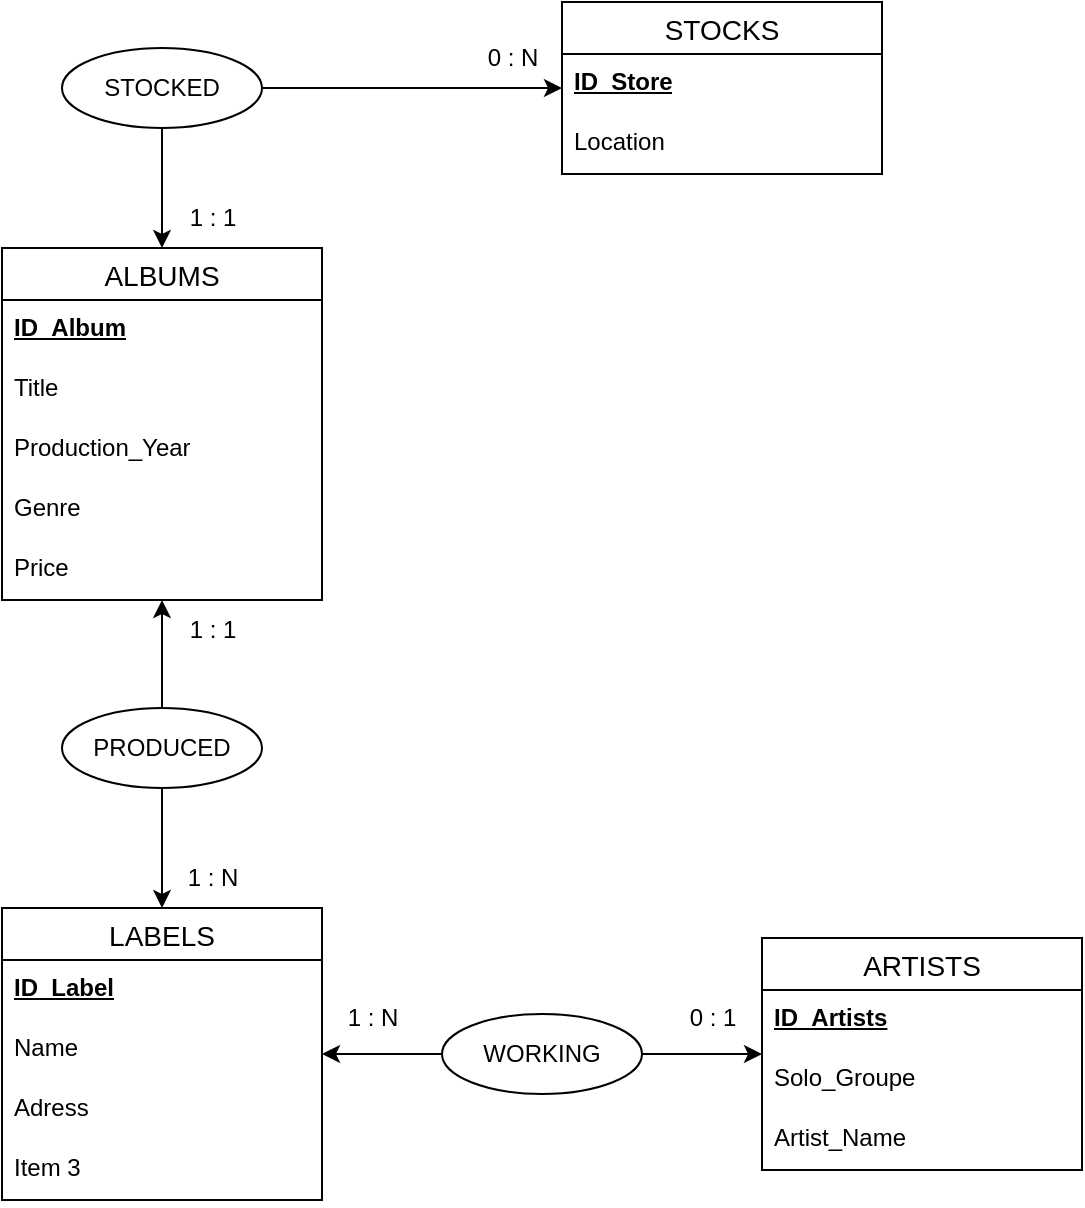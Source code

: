 <mxfile version="24.7.8" pages="3">
  <diagram name="Ex_1" id="Ax09-WIQw34Qy26GW4K-">
    <mxGraphModel dx="563" dy="827" grid="1" gridSize="10" guides="1" tooltips="1" connect="1" arrows="1" fold="1" page="1" pageScale="1" pageWidth="827" pageHeight="1169" math="0" shadow="0">
      <root>
        <mxCell id="0" />
        <mxCell id="1" parent="0" />
        <mxCell id="HRrgK-dxjiMdOrJLSD93-1" value="STOCKS" style="swimlane;fontStyle=0;childLayout=stackLayout;horizontal=1;startSize=26;horizontalStack=0;resizeParent=1;resizeParentMax=0;resizeLast=0;collapsible=1;marginBottom=0;align=center;fontSize=14;" vertex="1" parent="1">
          <mxGeometry x="400" y="197" width="160" height="86" as="geometry" />
        </mxCell>
        <mxCell id="HRrgK-dxjiMdOrJLSD93-2" value="&lt;b&gt;&lt;u&gt;ID_Store&lt;/u&gt;&lt;/b&gt;" style="text;strokeColor=none;fillColor=none;spacingLeft=4;spacingRight=4;overflow=hidden;rotatable=0;points=[[0,0.5],[1,0.5]];portConstraint=eastwest;fontSize=12;whiteSpace=wrap;html=1;" vertex="1" parent="HRrgK-dxjiMdOrJLSD93-1">
          <mxGeometry y="26" width="160" height="30" as="geometry" />
        </mxCell>
        <mxCell id="HRrgK-dxjiMdOrJLSD93-4" value="Location" style="text;strokeColor=none;fillColor=none;spacingLeft=4;spacingRight=4;overflow=hidden;rotatable=0;points=[[0,0.5],[1,0.5]];portConstraint=eastwest;fontSize=12;whiteSpace=wrap;html=1;" vertex="1" parent="HRrgK-dxjiMdOrJLSD93-1">
          <mxGeometry y="56" width="160" height="30" as="geometry" />
        </mxCell>
        <mxCell id="4DJXA86zMSIRc6f4gUfp-1" value="ARTISTS" style="swimlane;fontStyle=0;childLayout=stackLayout;horizontal=1;startSize=26;horizontalStack=0;resizeParent=1;resizeParentMax=0;resizeLast=0;collapsible=1;marginBottom=0;align=center;fontSize=14;" vertex="1" parent="1">
          <mxGeometry x="500" y="665" width="160" height="116" as="geometry" />
        </mxCell>
        <mxCell id="4DJXA86zMSIRc6f4gUfp-10" value="&lt;b&gt;&lt;u&gt;ID_Artists&lt;/u&gt;&lt;/b&gt;" style="text;strokeColor=none;fillColor=none;spacingLeft=4;spacingRight=4;overflow=hidden;rotatable=0;points=[[0,0.5],[1,0.5]];portConstraint=eastwest;fontSize=12;whiteSpace=wrap;html=1;" vertex="1" parent="4DJXA86zMSIRc6f4gUfp-1">
          <mxGeometry y="26" width="160" height="30" as="geometry" />
        </mxCell>
        <mxCell id="4DJXA86zMSIRc6f4gUfp-2" value="Solo_Groupe" style="text;strokeColor=none;fillColor=none;spacingLeft=4;spacingRight=4;overflow=hidden;rotatable=0;points=[[0,0.5],[1,0.5]];portConstraint=eastwest;fontSize=12;whiteSpace=wrap;html=1;" vertex="1" parent="4DJXA86zMSIRc6f4gUfp-1">
          <mxGeometry y="56" width="160" height="30" as="geometry" />
        </mxCell>
        <mxCell id="4DJXA86zMSIRc6f4gUfp-4" value="Artist_Name" style="text;strokeColor=none;fillColor=none;spacingLeft=4;spacingRight=4;overflow=hidden;rotatable=0;points=[[0,0.5],[1,0.5]];portConstraint=eastwest;fontSize=12;whiteSpace=wrap;html=1;" vertex="1" parent="4DJXA86zMSIRc6f4gUfp-1">
          <mxGeometry y="86" width="160" height="30" as="geometry" />
        </mxCell>
        <mxCell id="4DJXA86zMSIRc6f4gUfp-5" value="ALBUMS" style="swimlane;fontStyle=0;childLayout=stackLayout;horizontal=1;startSize=26;horizontalStack=0;resizeParent=1;resizeParentMax=0;resizeLast=0;collapsible=1;marginBottom=0;align=center;fontSize=14;" vertex="1" parent="1">
          <mxGeometry x="120" y="320" width="160" height="176" as="geometry" />
        </mxCell>
        <mxCell id="4DJXA86zMSIRc6f4gUfp-9" value="&lt;b&gt;&lt;u&gt;ID_Album&lt;/u&gt;&lt;/b&gt;" style="text;strokeColor=none;fillColor=none;spacingLeft=4;spacingRight=4;overflow=hidden;rotatable=0;points=[[0,0.5],[1,0.5]];portConstraint=eastwest;fontSize=12;whiteSpace=wrap;html=1;" vertex="1" parent="4DJXA86zMSIRc6f4gUfp-5">
          <mxGeometry y="26" width="160" height="30" as="geometry" />
        </mxCell>
        <mxCell id="4DJXA86zMSIRc6f4gUfp-6" value="Title" style="text;strokeColor=none;fillColor=none;spacingLeft=4;spacingRight=4;overflow=hidden;rotatable=0;points=[[0,0.5],[1,0.5]];portConstraint=eastwest;fontSize=12;whiteSpace=wrap;html=1;" vertex="1" parent="4DJXA86zMSIRc6f4gUfp-5">
          <mxGeometry y="56" width="160" height="30" as="geometry" />
        </mxCell>
        <mxCell id="4DJXA86zMSIRc6f4gUfp-7" value="Production_Year" style="text;strokeColor=none;fillColor=none;spacingLeft=4;spacingRight=4;overflow=hidden;rotatable=0;points=[[0,0.5],[1,0.5]];portConstraint=eastwest;fontSize=12;whiteSpace=wrap;html=1;" vertex="1" parent="4DJXA86zMSIRc6f4gUfp-5">
          <mxGeometry y="86" width="160" height="30" as="geometry" />
        </mxCell>
        <mxCell id="4DJXA86zMSIRc6f4gUfp-8" value="Genre" style="text;strokeColor=none;fillColor=none;spacingLeft=4;spacingRight=4;overflow=hidden;rotatable=0;points=[[0,0.5],[1,0.5]];portConstraint=eastwest;fontSize=12;whiteSpace=wrap;html=1;" vertex="1" parent="4DJXA86zMSIRc6f4gUfp-5">
          <mxGeometry y="116" width="160" height="30" as="geometry" />
        </mxCell>
        <mxCell id="4DJXA86zMSIRc6f4gUfp-35" value="Price" style="text;strokeColor=none;fillColor=none;spacingLeft=4;spacingRight=4;overflow=hidden;rotatable=0;points=[[0,0.5],[1,0.5]];portConstraint=eastwest;fontSize=12;whiteSpace=wrap;html=1;" vertex="1" parent="4DJXA86zMSIRc6f4gUfp-5">
          <mxGeometry y="146" width="160" height="30" as="geometry" />
        </mxCell>
        <mxCell id="4DJXA86zMSIRc6f4gUfp-15" value="LABELS" style="swimlane;fontStyle=0;childLayout=stackLayout;horizontal=1;startSize=26;horizontalStack=0;resizeParent=1;resizeParentMax=0;resizeLast=0;collapsible=1;marginBottom=0;align=center;fontSize=14;" vertex="1" parent="1">
          <mxGeometry x="120" y="650" width="160" height="146" as="geometry" />
        </mxCell>
        <mxCell id="4DJXA86zMSIRc6f4gUfp-16" value="&lt;b&gt;&lt;u&gt;ID_Label&lt;/u&gt;&lt;/b&gt;" style="text;strokeColor=none;fillColor=none;spacingLeft=4;spacingRight=4;overflow=hidden;rotatable=0;points=[[0,0.5],[1,0.5]];portConstraint=eastwest;fontSize=12;whiteSpace=wrap;html=1;" vertex="1" parent="4DJXA86zMSIRc6f4gUfp-15">
          <mxGeometry y="26" width="160" height="30" as="geometry" />
        </mxCell>
        <mxCell id="4DJXA86zMSIRc6f4gUfp-17" value="Name" style="text;strokeColor=none;fillColor=none;spacingLeft=4;spacingRight=4;overflow=hidden;rotatable=0;points=[[0,0.5],[1,0.5]];portConstraint=eastwest;fontSize=12;whiteSpace=wrap;html=1;" vertex="1" parent="4DJXA86zMSIRc6f4gUfp-15">
          <mxGeometry y="56" width="160" height="30" as="geometry" />
        </mxCell>
        <mxCell id="4DJXA86zMSIRc6f4gUfp-18" value="Adress" style="text;strokeColor=none;fillColor=none;spacingLeft=4;spacingRight=4;overflow=hidden;rotatable=0;points=[[0,0.5],[1,0.5]];portConstraint=eastwest;fontSize=12;whiteSpace=wrap;html=1;" vertex="1" parent="4DJXA86zMSIRc6f4gUfp-15">
          <mxGeometry y="86" width="160" height="30" as="geometry" />
        </mxCell>
        <mxCell id="4DJXA86zMSIRc6f4gUfp-19" value="Item 3" style="text;strokeColor=none;fillColor=none;spacingLeft=4;spacingRight=4;overflow=hidden;rotatable=0;points=[[0,0.5],[1,0.5]];portConstraint=eastwest;fontSize=12;whiteSpace=wrap;html=1;" vertex="1" parent="4DJXA86zMSIRc6f4gUfp-15">
          <mxGeometry y="116" width="160" height="30" as="geometry" />
        </mxCell>
        <mxCell id="4DJXA86zMSIRc6f4gUfp-33" style="edgeStyle=orthogonalEdgeStyle;rounded=0;orthogonalLoop=1;jettySize=auto;html=1;exitX=0;exitY=0.5;exitDx=0;exitDy=0;" edge="1" parent="1" source="4DJXA86zMSIRc6f4gUfp-20" target="4DJXA86zMSIRc6f4gUfp-15">
          <mxGeometry relative="1" as="geometry" />
        </mxCell>
        <mxCell id="4DJXA86zMSIRc6f4gUfp-34" style="edgeStyle=orthogonalEdgeStyle;rounded=0;orthogonalLoop=1;jettySize=auto;html=1;exitX=1;exitY=0.5;exitDx=0;exitDy=0;" edge="1" parent="1" source="4DJXA86zMSIRc6f4gUfp-20" target="4DJXA86zMSIRc6f4gUfp-1">
          <mxGeometry relative="1" as="geometry" />
        </mxCell>
        <mxCell id="4DJXA86zMSIRc6f4gUfp-20" value="WORKING" style="ellipse;whiteSpace=wrap;html=1;align=center;" vertex="1" parent="1">
          <mxGeometry x="340" y="703" width="100" height="40" as="geometry" />
        </mxCell>
        <mxCell id="4DJXA86zMSIRc6f4gUfp-25" style="edgeStyle=orthogonalEdgeStyle;rounded=0;orthogonalLoop=1;jettySize=auto;html=1;exitX=0.5;exitY=0;exitDx=0;exitDy=0;" edge="1" parent="1" source="4DJXA86zMSIRc6f4gUfp-23" target="4DJXA86zMSIRc6f4gUfp-5">
          <mxGeometry relative="1" as="geometry" />
        </mxCell>
        <mxCell id="4DJXA86zMSIRc6f4gUfp-32" style="edgeStyle=orthogonalEdgeStyle;rounded=0;orthogonalLoop=1;jettySize=auto;html=1;exitX=0.5;exitY=1;exitDx=0;exitDy=0;" edge="1" parent="1" source="4DJXA86zMSIRc6f4gUfp-23" target="4DJXA86zMSIRc6f4gUfp-15">
          <mxGeometry relative="1" as="geometry" />
        </mxCell>
        <mxCell id="4DJXA86zMSIRc6f4gUfp-23" value="PRODUCED" style="ellipse;whiteSpace=wrap;html=1;align=center;" vertex="1" parent="1">
          <mxGeometry x="150" y="550" width="100" height="40" as="geometry" />
        </mxCell>
        <mxCell id="4DJXA86zMSIRc6f4gUfp-27" style="edgeStyle=orthogonalEdgeStyle;rounded=0;orthogonalLoop=1;jettySize=auto;html=1;exitX=0.5;exitY=1;exitDx=0;exitDy=0;" edge="1" parent="1" source="4DJXA86zMSIRc6f4gUfp-24" target="4DJXA86zMSIRc6f4gUfp-5">
          <mxGeometry relative="1" as="geometry" />
        </mxCell>
        <mxCell id="4DJXA86zMSIRc6f4gUfp-28" style="edgeStyle=orthogonalEdgeStyle;rounded=0;orthogonalLoop=1;jettySize=auto;html=1;exitX=1;exitY=0.5;exitDx=0;exitDy=0;" edge="1" parent="1" source="4DJXA86zMSIRc6f4gUfp-24" target="HRrgK-dxjiMdOrJLSD93-1">
          <mxGeometry relative="1" as="geometry" />
        </mxCell>
        <mxCell id="4DJXA86zMSIRc6f4gUfp-24" value="STOCKED" style="ellipse;whiteSpace=wrap;html=1;align=center;" vertex="1" parent="1">
          <mxGeometry x="150" y="220" width="100" height="40" as="geometry" />
        </mxCell>
        <mxCell id="4DJXA86zMSIRc6f4gUfp-29" value="0 : N" style="text;html=1;align=center;verticalAlign=middle;resizable=0;points=[];autosize=1;strokeColor=none;fillColor=none;" vertex="1" parent="1">
          <mxGeometry x="350" y="210" width="50" height="30" as="geometry" />
        </mxCell>
        <mxCell id="4DJXA86zMSIRc6f4gUfp-30" value="1 : 1" style="text;html=1;align=center;verticalAlign=middle;resizable=0;points=[];autosize=1;strokeColor=none;fillColor=none;" vertex="1" parent="1">
          <mxGeometry x="200" y="290" width="50" height="30" as="geometry" />
        </mxCell>
        <mxCell id="4DJXA86zMSIRc6f4gUfp-37" value="1 : 1" style="text;html=1;align=center;verticalAlign=middle;resizable=0;points=[];autosize=1;strokeColor=none;fillColor=none;" vertex="1" parent="1">
          <mxGeometry x="200" y="496" width="50" height="30" as="geometry" />
        </mxCell>
        <mxCell id="4DJXA86zMSIRc6f4gUfp-38" value="1 : N" style="text;html=1;align=center;verticalAlign=middle;resizable=0;points=[];autosize=1;strokeColor=none;fillColor=none;" vertex="1" parent="1">
          <mxGeometry x="200" y="620" width="50" height="30" as="geometry" />
        </mxCell>
        <mxCell id="4DJXA86zMSIRc6f4gUfp-39" value="1 : N" style="text;html=1;align=center;verticalAlign=middle;resizable=0;points=[];autosize=1;strokeColor=none;fillColor=none;" vertex="1" parent="1">
          <mxGeometry x="280" y="690" width="50" height="30" as="geometry" />
        </mxCell>
        <mxCell id="4DJXA86zMSIRc6f4gUfp-40" value="0 : 1" style="text;html=1;align=center;verticalAlign=middle;resizable=0;points=[];autosize=1;strokeColor=none;fillColor=none;" vertex="1" parent="1">
          <mxGeometry x="450" y="690" width="50" height="30" as="geometry" />
        </mxCell>
      </root>
    </mxGraphModel>
  </diagram>
  <diagram id="2hX1S7K8Exji7aWtPnUa" name="Ex_2">
    <mxGraphModel dx="563" dy="827" grid="1" gridSize="10" guides="1" tooltips="1" connect="1" arrows="1" fold="1" page="1" pageScale="1" pageWidth="827" pageHeight="1169" math="0" shadow="0">
      <root>
        <mxCell id="0" />
        <mxCell id="1" parent="0" />
        <mxCell id="-4RxZhA0vHJqYQ7dfFvF-1" value="PARTS" style="swimlane;fontStyle=0;childLayout=stackLayout;horizontal=1;startSize=26;horizontalStack=0;resizeParent=1;resizeParentMax=0;resizeLast=0;collapsible=1;marginBottom=0;align=center;fontSize=14;" vertex="1" parent="1">
          <mxGeometry x="40" y="110" width="160" height="116" as="geometry" />
        </mxCell>
        <mxCell id="-4RxZhA0vHJqYQ7dfFvF-2" value="&lt;b&gt;&lt;u&gt;ID_Part&lt;/u&gt;&lt;/b&gt;" style="text;strokeColor=none;fillColor=none;spacingLeft=4;spacingRight=4;overflow=hidden;rotatable=0;points=[[0,0.5],[1,0.5]];portConstraint=eastwest;fontSize=12;whiteSpace=wrap;html=1;" vertex="1" parent="-4RxZhA0vHJqYQ7dfFvF-1">
          <mxGeometry y="26" width="160" height="30" as="geometry" />
        </mxCell>
        <mxCell id="-4RxZhA0vHJqYQ7dfFvF-3" value="Reference" style="text;strokeColor=none;fillColor=none;spacingLeft=4;spacingRight=4;overflow=hidden;rotatable=0;points=[[0,0.5],[1,0.5]];portConstraint=eastwest;fontSize=12;whiteSpace=wrap;html=1;" vertex="1" parent="-4RxZhA0vHJqYQ7dfFvF-1">
          <mxGeometry y="56" width="160" height="30" as="geometry" />
        </mxCell>
        <mxCell id="-4RxZhA0vHJqYQ7dfFvF-4" value="Price" style="text;strokeColor=none;fillColor=none;spacingLeft=4;spacingRight=4;overflow=hidden;rotatable=0;points=[[0,0.5],[1,0.5]];portConstraint=eastwest;fontSize=12;whiteSpace=wrap;html=1;" vertex="1" parent="-4RxZhA0vHJqYQ7dfFvF-1">
          <mxGeometry y="86" width="160" height="30" as="geometry" />
        </mxCell>
        <mxCell id="-4RxZhA0vHJqYQ7dfFvF-5" value="CATEGORIES" style="swimlane;fontStyle=0;childLayout=stackLayout;horizontal=1;startSize=26;horizontalStack=0;resizeParent=1;resizeParentMax=0;resizeLast=0;collapsible=1;marginBottom=0;align=center;fontSize=14;" vertex="1" parent="1">
          <mxGeometry x="40" y="350" width="160" height="86" as="geometry" />
        </mxCell>
        <mxCell id="-4RxZhA0vHJqYQ7dfFvF-6" value="&lt;b&gt;&lt;u&gt;ID_Category&lt;/u&gt;&lt;/b&gt;" style="text;strokeColor=none;fillColor=none;spacingLeft=4;spacingRight=4;overflow=hidden;rotatable=0;points=[[0,0.5],[1,0.5]];portConstraint=eastwest;fontSize=12;whiteSpace=wrap;html=1;" vertex="1" parent="-4RxZhA0vHJqYQ7dfFvF-5">
          <mxGeometry y="26" width="160" height="30" as="geometry" />
        </mxCell>
        <mxCell id="-4RxZhA0vHJqYQ7dfFvF-7" value="Feature" style="text;strokeColor=none;fillColor=none;spacingLeft=4;spacingRight=4;overflow=hidden;rotatable=0;points=[[0,0.5],[1,0.5]];portConstraint=eastwest;fontSize=12;whiteSpace=wrap;html=1;" vertex="1" parent="-4RxZhA0vHJqYQ7dfFvF-5">
          <mxGeometry y="56" width="160" height="30" as="geometry" />
        </mxCell>
        <mxCell id="-4RxZhA0vHJqYQ7dfFvF-9" value="VEHICULES" style="swimlane;fontStyle=0;childLayout=stackLayout;horizontal=1;startSize=26;horizontalStack=0;resizeParent=1;resizeParentMax=0;resizeLast=0;collapsible=1;marginBottom=0;align=center;fontSize=14;" vertex="1" parent="1">
          <mxGeometry x="290" y="110" width="160" height="116" as="geometry" />
        </mxCell>
        <mxCell id="-4RxZhA0vHJqYQ7dfFvF-10" value="&lt;b&gt;&lt;u&gt;Item 1&lt;/u&gt;&lt;/b&gt;" style="text;strokeColor=none;fillColor=none;spacingLeft=4;spacingRight=4;overflow=hidden;rotatable=0;points=[[0,0.5],[1,0.5]];portConstraint=eastwest;fontSize=12;whiteSpace=wrap;html=1;" vertex="1" parent="-4RxZhA0vHJqYQ7dfFvF-9">
          <mxGeometry y="26" width="160" height="30" as="geometry" />
        </mxCell>
        <mxCell id="-4RxZhA0vHJqYQ7dfFvF-11" value="Item 2" style="text;strokeColor=none;fillColor=none;spacingLeft=4;spacingRight=4;overflow=hidden;rotatable=0;points=[[0,0.5],[1,0.5]];portConstraint=eastwest;fontSize=12;whiteSpace=wrap;html=1;" vertex="1" parent="-4RxZhA0vHJqYQ7dfFvF-9">
          <mxGeometry y="56" width="160" height="30" as="geometry" />
        </mxCell>
        <mxCell id="-4RxZhA0vHJqYQ7dfFvF-12" value="Item 3" style="text;strokeColor=none;fillColor=none;spacingLeft=4;spacingRight=4;overflow=hidden;rotatable=0;points=[[0,0.5],[1,0.5]];portConstraint=eastwest;fontSize=12;whiteSpace=wrap;html=1;" vertex="1" parent="-4RxZhA0vHJqYQ7dfFvF-9">
          <mxGeometry y="86" width="160" height="30" as="geometry" />
        </mxCell>
        <mxCell id="-4RxZhA0vHJqYQ7dfFvF-13" value="FEATURES" style="swimlane;fontStyle=0;childLayout=stackLayout;horizontal=1;startSize=26;horizontalStack=0;resizeParent=1;resizeParentMax=0;resizeLast=0;collapsible=1;marginBottom=0;align=center;fontSize=14;" vertex="1" parent="1">
          <mxGeometry x="280" y="350" width="160" height="116" as="geometry" />
        </mxCell>
        <mxCell id="-4RxZhA0vHJqYQ7dfFvF-14" value="&lt;b&gt;&lt;u&gt;Item 1&lt;/u&gt;&lt;/b&gt;" style="text;strokeColor=none;fillColor=none;spacingLeft=4;spacingRight=4;overflow=hidden;rotatable=0;points=[[0,0.5],[1,0.5]];portConstraint=eastwest;fontSize=12;whiteSpace=wrap;html=1;" vertex="1" parent="-4RxZhA0vHJqYQ7dfFvF-13">
          <mxGeometry y="26" width="160" height="30" as="geometry" />
        </mxCell>
        <mxCell id="-4RxZhA0vHJqYQ7dfFvF-15" value="Item 2" style="text;strokeColor=none;fillColor=none;spacingLeft=4;spacingRight=4;overflow=hidden;rotatable=0;points=[[0,0.5],[1,0.5]];portConstraint=eastwest;fontSize=12;whiteSpace=wrap;html=1;" vertex="1" parent="-4RxZhA0vHJqYQ7dfFvF-13">
          <mxGeometry y="56" width="160" height="30" as="geometry" />
        </mxCell>
        <mxCell id="-4RxZhA0vHJqYQ7dfFvF-16" value="Item 3" style="text;strokeColor=none;fillColor=none;spacingLeft=4;spacingRight=4;overflow=hidden;rotatable=0;points=[[0,0.5],[1,0.5]];portConstraint=eastwest;fontSize=12;whiteSpace=wrap;html=1;" vertex="1" parent="-4RxZhA0vHJqYQ7dfFvF-13">
          <mxGeometry y="86" width="160" height="30" as="geometry" />
        </mxCell>
      </root>
    </mxGraphModel>
  </diagram>
  <diagram id="FbKrk5OvJzkt1xpNCf2V" name="Ex_3">
    <mxGraphModel dx="472" dy="827" grid="1" gridSize="10" guides="1" tooltips="1" connect="1" arrows="1" fold="1" page="1" pageScale="1" pageWidth="827" pageHeight="1169" math="0" shadow="0">
      <root>
        <mxCell id="0" />
        <mxCell id="1" parent="0" />
      </root>
    </mxGraphModel>
  </diagram>
</mxfile>
